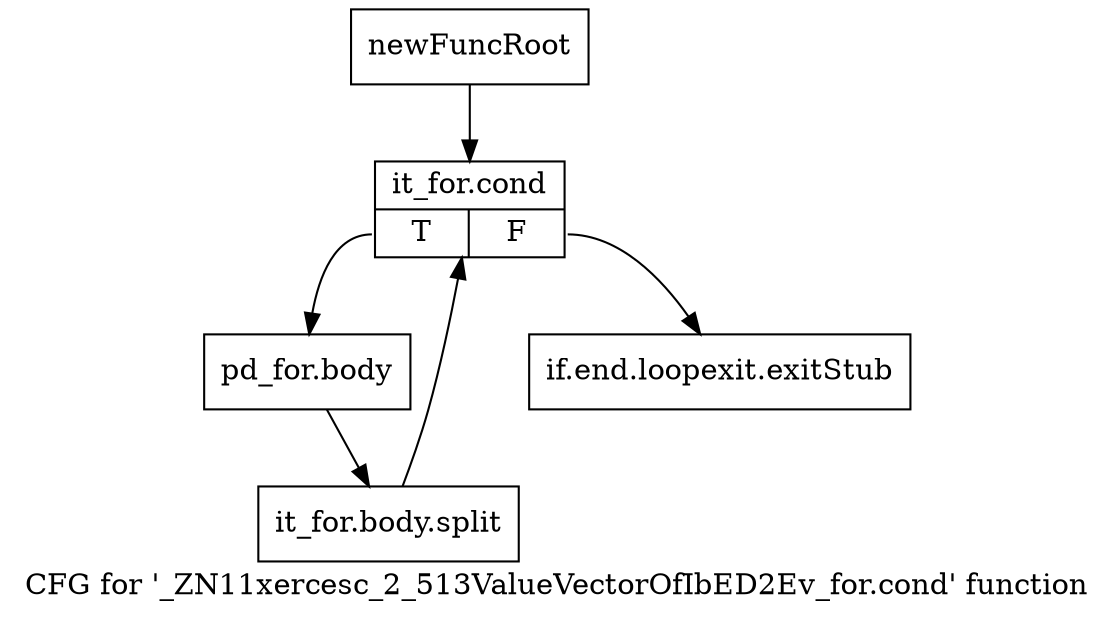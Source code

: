 digraph "CFG for '_ZN11xercesc_2_513ValueVectorOfIbED2Ev_for.cond' function" {
	label="CFG for '_ZN11xercesc_2_513ValueVectorOfIbED2Ev_for.cond' function";

	Node0x96e7ea0 [shape=record,label="{newFuncRoot}"];
	Node0x96e7ea0 -> Node0x96e7f40;
	Node0x96e7ef0 [shape=record,label="{if.end.loopexit.exitStub}"];
	Node0x96e7f40 [shape=record,label="{it_for.cond|{<s0>T|<s1>F}}"];
	Node0x96e7f40:s0 -> Node0x96e7f90;
	Node0x96e7f40:s1 -> Node0x96e7ef0;
	Node0x96e7f90 [shape=record,label="{pd_for.body}"];
	Node0x96e7f90 -> Node0xccb7bf0;
	Node0xccb7bf0 [shape=record,label="{it_for.body.split}"];
	Node0xccb7bf0 -> Node0x96e7f40;
}
